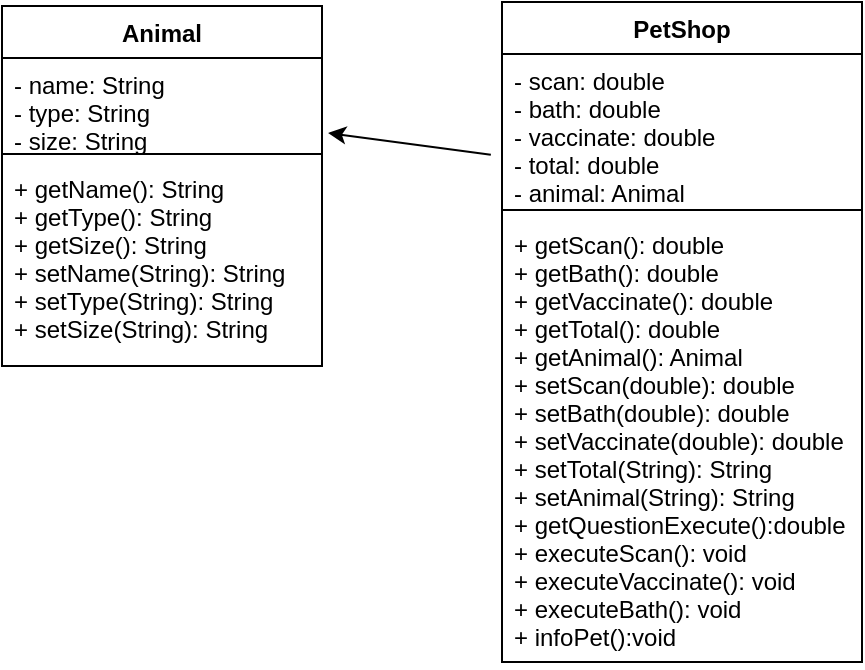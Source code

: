 <mxfile version="13.1.14" type="device"><diagram id="7O6bVTcffVOmFCCPtnOm" name="Page-1"><mxGraphModel dx="2062" dy="745" grid="1" gridSize="10" guides="1" tooltips="1" connect="1" arrows="1" fold="1" page="1" pageScale="1" pageWidth="850" pageHeight="1100" math="0" shadow="0"><root><mxCell id="0"/><mxCell id="1" parent="0"/><mxCell id="MjMAND6gEoA1E7xkvd_3-1" value="Animal&#10;" style="swimlane;fontStyle=1;align=center;verticalAlign=top;childLayout=stackLayout;horizontal=1;startSize=26;horizontalStack=0;resizeParent=1;resizeParentMax=0;resizeLast=0;collapsible=1;marginBottom=0;" vertex="1" parent="1"><mxGeometry x="130" y="410" width="160" height="180" as="geometry"/></mxCell><mxCell id="MjMAND6gEoA1E7xkvd_3-2" value="- name: String&#10;- type: String&#10;- size: String" style="text;strokeColor=none;fillColor=none;align=left;verticalAlign=top;spacingLeft=4;spacingRight=4;overflow=hidden;rotatable=0;points=[[0,0.5],[1,0.5]];portConstraint=eastwest;" vertex="1" parent="MjMAND6gEoA1E7xkvd_3-1"><mxGeometry y="26" width="160" height="44" as="geometry"/></mxCell><mxCell id="MjMAND6gEoA1E7xkvd_3-3" value="" style="line;strokeWidth=1;fillColor=none;align=left;verticalAlign=middle;spacingTop=-1;spacingLeft=3;spacingRight=3;rotatable=0;labelPosition=right;points=[];portConstraint=eastwest;" vertex="1" parent="MjMAND6gEoA1E7xkvd_3-1"><mxGeometry y="70" width="160" height="8" as="geometry"/></mxCell><mxCell id="MjMAND6gEoA1E7xkvd_3-4" value="+ getName(): String&#10;+ getType(): String&#10;+ getSize(): String&#10;+ setName(String): String&#10;+ setType(String): String&#10;+ setSize(String): String" style="text;strokeColor=none;fillColor=none;align=left;verticalAlign=top;spacingLeft=4;spacingRight=4;overflow=hidden;rotatable=0;points=[[0,0.5],[1,0.5]];portConstraint=eastwest;" vertex="1" parent="MjMAND6gEoA1E7xkvd_3-1"><mxGeometry y="78" width="160" height="102" as="geometry"/></mxCell><mxCell id="MjMAND6gEoA1E7xkvd_3-5" value="PetShop" style="swimlane;fontStyle=1;align=center;verticalAlign=top;childLayout=stackLayout;horizontal=1;startSize=26;horizontalStack=0;resizeParent=1;resizeParentMax=0;resizeLast=0;collapsible=1;marginBottom=0;" vertex="1" parent="1"><mxGeometry x="380" y="408" width="180" height="330" as="geometry"/></mxCell><mxCell id="MjMAND6gEoA1E7xkvd_3-6" value="- scan: double&#10;- bath: double&#10;- vaccinate: double&#10;- total: double&#10;- animal: Animal" style="text;strokeColor=none;fillColor=none;align=left;verticalAlign=top;spacingLeft=4;spacingRight=4;overflow=hidden;rotatable=0;points=[[0,0.5],[1,0.5]];portConstraint=eastwest;" vertex="1" parent="MjMAND6gEoA1E7xkvd_3-5"><mxGeometry y="26" width="180" height="74" as="geometry"/></mxCell><mxCell id="MjMAND6gEoA1E7xkvd_3-7" value="" style="line;strokeWidth=1;fillColor=none;align=left;verticalAlign=middle;spacingTop=-1;spacingLeft=3;spacingRight=3;rotatable=0;labelPosition=right;points=[];portConstraint=eastwest;" vertex="1" parent="MjMAND6gEoA1E7xkvd_3-5"><mxGeometry y="100" width="180" height="8" as="geometry"/></mxCell><mxCell id="MjMAND6gEoA1E7xkvd_3-8" value="+ getScan(): double&#10;+ getBath(): double&#10;+ getVaccinate(): double&#10;+ getTotal(): double&#10;+ getAnimal(): Animal&#10;+ setScan(double): double&#10;+ setBath(double): double&#10;+ setVaccinate(double): double&#10;+ setTotal(String): String&#10;+ setAnimal(String): String&#10;+ getQuestionExecute():double&#10;+ executeScan(): void&#10;+ executeVaccinate(): void&#10;+ executeBath(): void&#10;+ infoPet():void" style="text;strokeColor=none;fillColor=none;align=left;verticalAlign=top;spacingLeft=4;spacingRight=4;overflow=hidden;rotatable=0;points=[[0,0.5],[1,0.5]];portConstraint=eastwest;" vertex="1" parent="MjMAND6gEoA1E7xkvd_3-5"><mxGeometry y="108" width="180" height="222" as="geometry"/></mxCell><mxCell id="MjMAND6gEoA1E7xkvd_3-9" value="" style="endArrow=classic;html=1;entryX=1.019;entryY=0.852;entryDx=0;entryDy=0;entryPerimeter=0;exitX=-0.031;exitY=0.681;exitDx=0;exitDy=0;exitPerimeter=0;" edge="1" parent="1" source="MjMAND6gEoA1E7xkvd_3-6" target="MjMAND6gEoA1E7xkvd_3-2"><mxGeometry width="50" height="50" relative="1" as="geometry"><mxPoint x="400" y="630" as="sourcePoint"/><mxPoint x="450" y="580" as="targetPoint"/></mxGeometry></mxCell></root></mxGraphModel></diagram></mxfile>